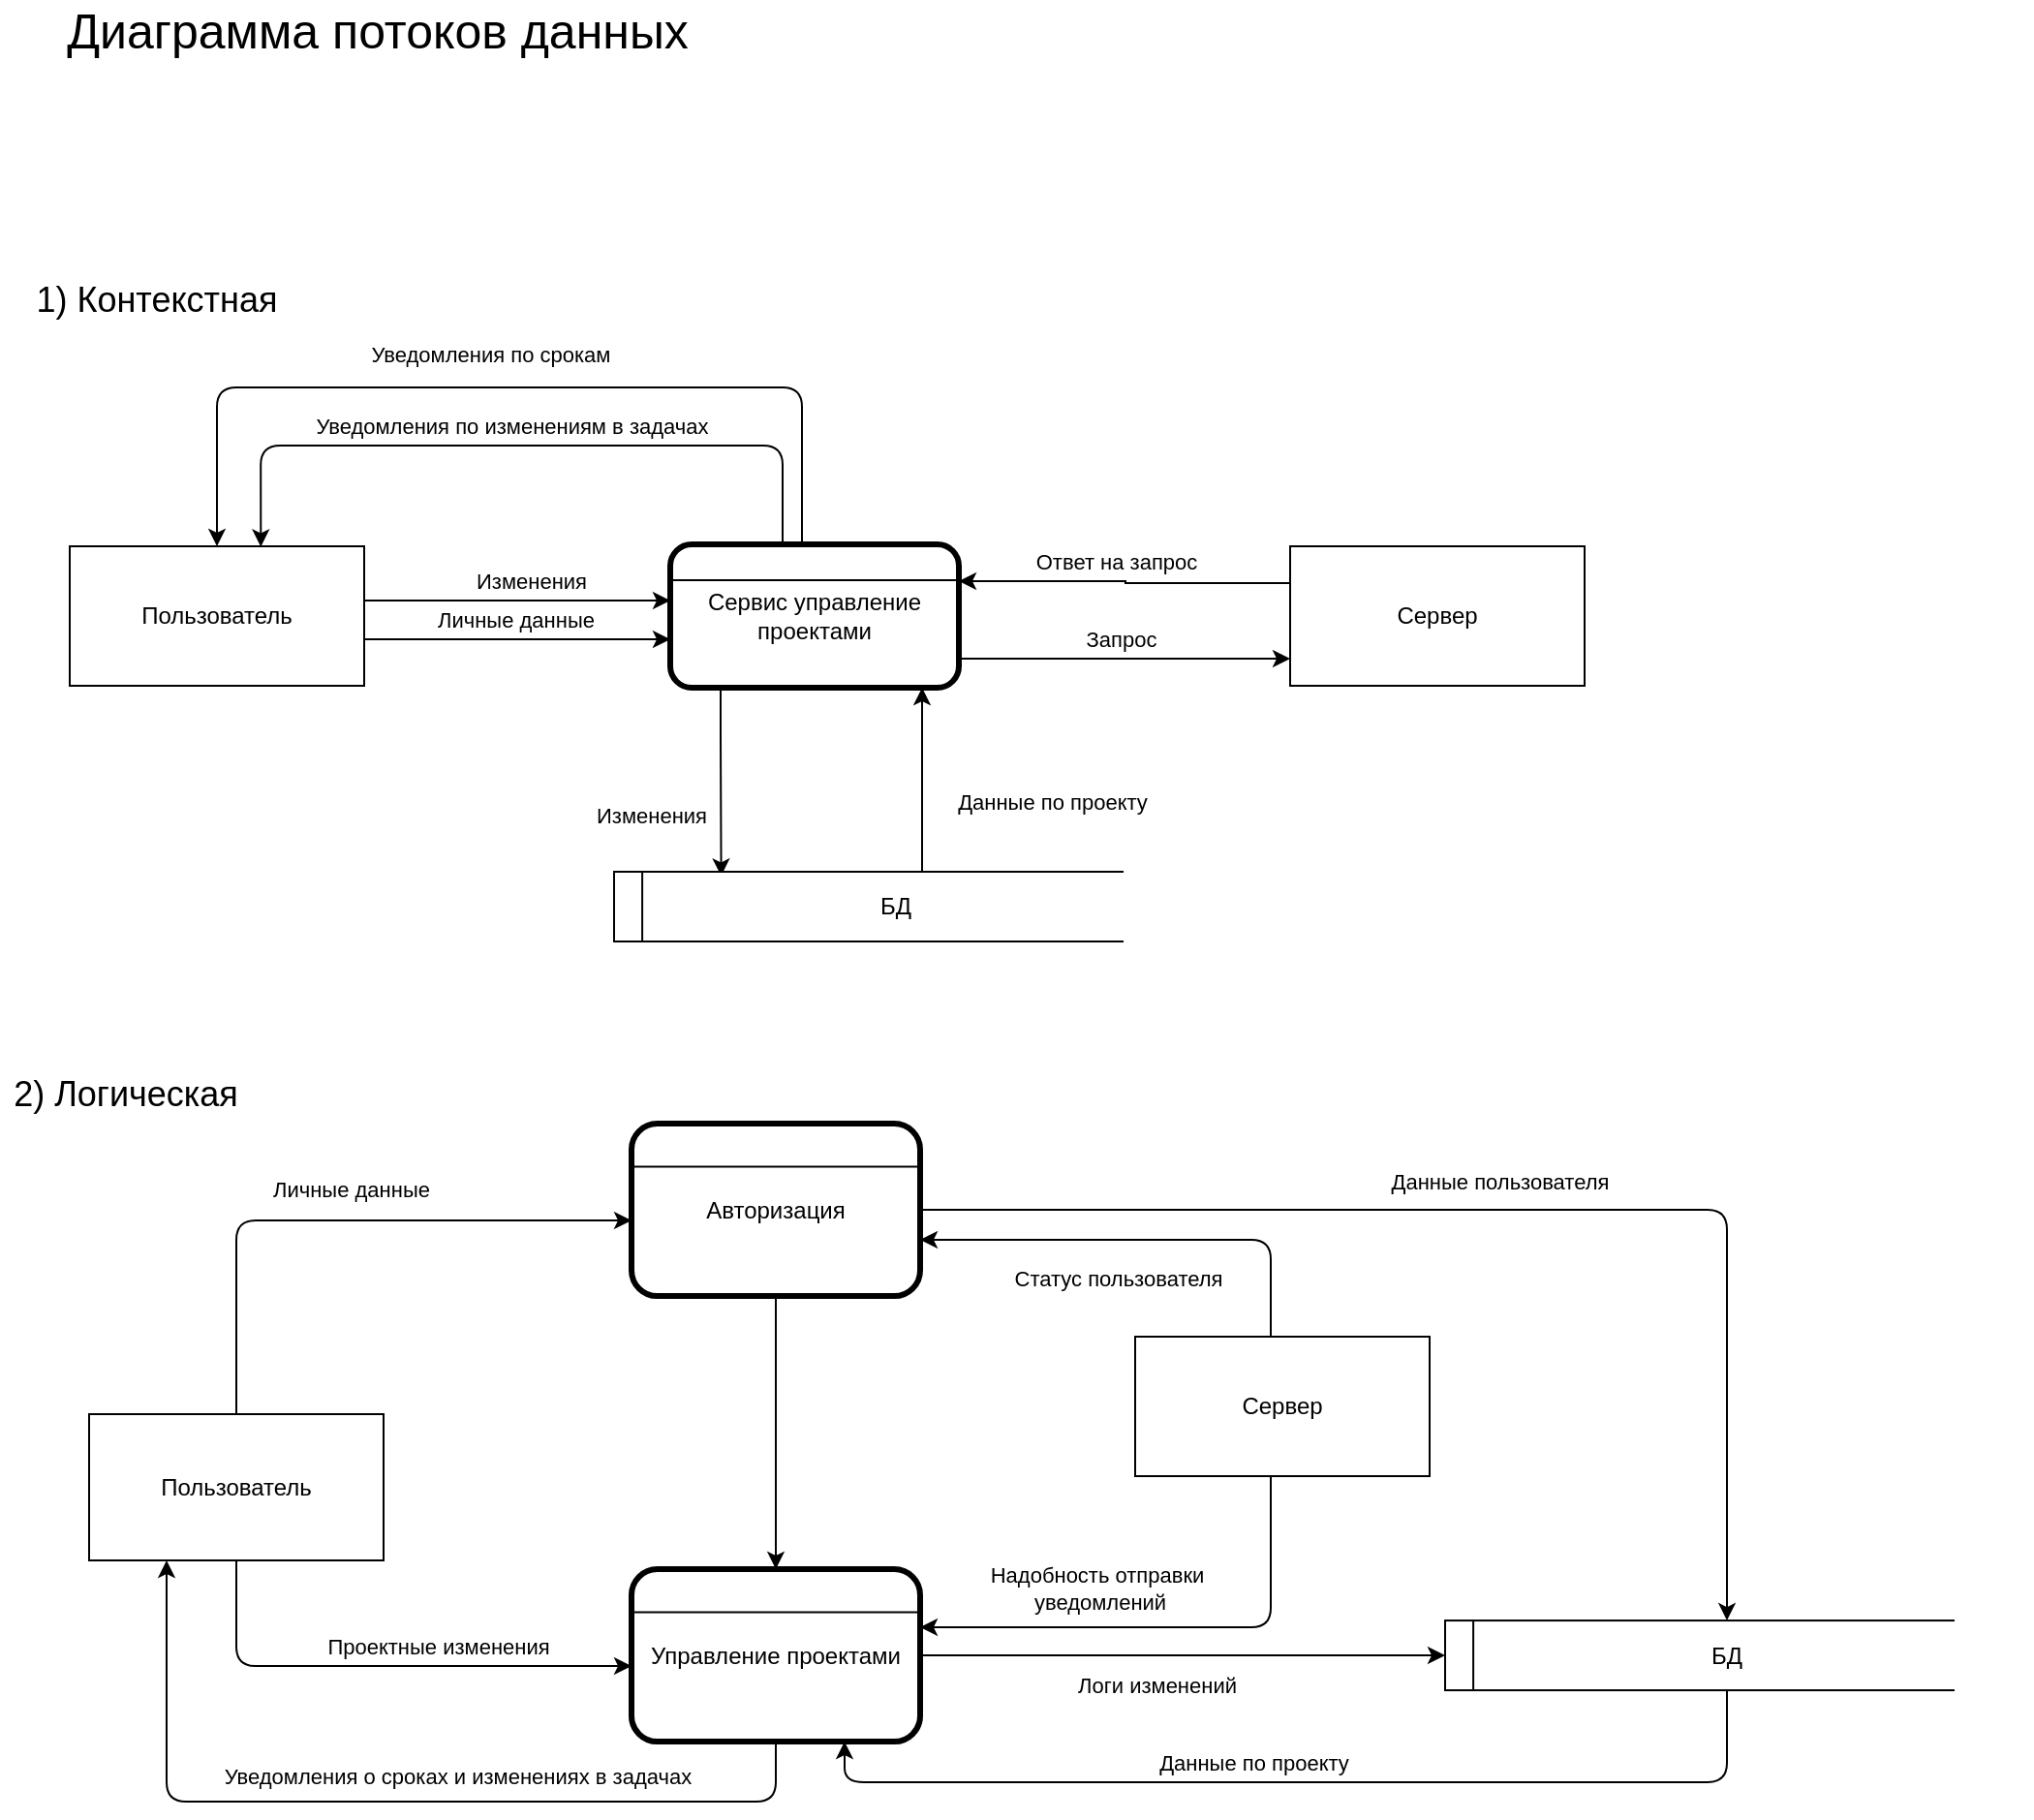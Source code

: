 <mxfile version="24.7.17">
  <diagram name="Страница — 1" id="5Rap4hMPtBYkD7p5FKQf">
    <mxGraphModel dx="2625" dy="1553" grid="1" gridSize="10" guides="1" tooltips="1" connect="1" arrows="1" fold="1" page="1" pageScale="1" pageWidth="827" pageHeight="1169" math="0" shadow="0">
      <root>
        <mxCell id="0" />
        <mxCell id="1" parent="0" />
        <mxCell id="pnVrQwZXtjk9hBTqcSJF-15" style="edgeStyle=orthogonalEdgeStyle;rounded=1;orthogonalLoop=1;jettySize=auto;html=1;strokeColor=default;curved=0;" edge="1" parent="1" source="pnVrQwZXtjk9hBTqcSJF-17" target="pnVrQwZXtjk9hBTqcSJF-21">
          <mxGeometry relative="1" as="geometry">
            <Array as="points">
              <mxPoint x="438" y="410" />
              <mxPoint x="136" y="410" />
            </Array>
          </mxGeometry>
        </mxCell>
        <mxCell id="pnVrQwZXtjk9hBTqcSJF-16" value="Уведомления по срокам" style="edgeLabel;html=1;align=center;verticalAlign=middle;resizable=0;points=[];" vertex="1" connectable="0" parent="pnVrQwZXtjk9hBTqcSJF-15">
          <mxGeometry x="0.27" relative="1" as="geometry">
            <mxPoint x="53" y="-17" as="offset" />
          </mxGeometry>
        </mxCell>
        <mxCell id="pnVrQwZXtjk9hBTqcSJF-34" style="edgeStyle=orthogonalEdgeStyle;rounded=0;orthogonalLoop=1;jettySize=auto;html=1;entryX=0.19;entryY=0.06;entryDx=0;entryDy=0;entryPerimeter=0;" edge="1" parent="1" source="pnVrQwZXtjk9hBTqcSJF-17" target="pnVrQwZXtjk9hBTqcSJF-29">
          <mxGeometry relative="1" as="geometry">
            <Array as="points">
              <mxPoint x="396" y="590" />
              <mxPoint x="396" y="590" />
            </Array>
          </mxGeometry>
        </mxCell>
        <mxCell id="pnVrQwZXtjk9hBTqcSJF-35" value="Изменения" style="edgeLabel;html=1;align=center;verticalAlign=middle;resizable=0;points=[];" vertex="1" connectable="0" parent="pnVrQwZXtjk9hBTqcSJF-34">
          <mxGeometry x="-0.251" relative="1" as="geometry">
            <mxPoint x="-36" y="29" as="offset" />
          </mxGeometry>
        </mxCell>
        <mxCell id="pnVrQwZXtjk9hBTqcSJF-72" style="edgeStyle=orthogonalEdgeStyle;rounded=0;orthogonalLoop=1;jettySize=auto;html=1;" edge="1" parent="1" source="pnVrQwZXtjk9hBTqcSJF-17" target="pnVrQwZXtjk9hBTqcSJF-66">
          <mxGeometry relative="1" as="geometry">
            <Array as="points">
              <mxPoint x="600" y="550" />
              <mxPoint x="600" y="550" />
            </Array>
          </mxGeometry>
        </mxCell>
        <mxCell id="pnVrQwZXtjk9hBTqcSJF-17" value="Сервис управление проектами" style="rounded=1;whiteSpace=wrap;html=1;strokeWidth=3;" vertex="1" parent="1">
          <mxGeometry x="370" y="491" width="149" height="74" as="geometry" />
        </mxCell>
        <mxCell id="pnVrQwZXtjk9hBTqcSJF-18" value="" style="endArrow=none;html=1;rounded=0;exitX=0;exitY=0.25;exitDx=0;exitDy=0;entryX=1;entryY=0.25;entryDx=0;entryDy=0;strokeWidth=1;" edge="1" parent="1" source="pnVrQwZXtjk9hBTqcSJF-17" target="pnVrQwZXtjk9hBTqcSJF-17">
          <mxGeometry width="50" height="50" relative="1" as="geometry">
            <mxPoint x="17" y="186" as="sourcePoint" />
            <mxPoint x="67" y="136" as="targetPoint" />
          </mxGeometry>
        </mxCell>
        <mxCell id="pnVrQwZXtjk9hBTqcSJF-19" style="edgeStyle=orthogonalEdgeStyle;rounded=0;orthogonalLoop=1;jettySize=auto;html=1;" edge="1" parent="1" source="pnVrQwZXtjk9hBTqcSJF-21" target="pnVrQwZXtjk9hBTqcSJF-17">
          <mxGeometry relative="1" as="geometry">
            <Array as="points">
              <mxPoint x="290" y="520" />
              <mxPoint x="290" y="520" />
            </Array>
          </mxGeometry>
        </mxCell>
        <mxCell id="pnVrQwZXtjk9hBTqcSJF-20" value="Изменения" style="edgeLabel;html=1;align=center;verticalAlign=middle;resizable=0;points=[];" vertex="1" connectable="0" parent="pnVrQwZXtjk9hBTqcSJF-19">
          <mxGeometry x="-0.242" y="1" relative="1" as="geometry">
            <mxPoint x="26" y="-9" as="offset" />
          </mxGeometry>
        </mxCell>
        <mxCell id="pnVrQwZXtjk9hBTqcSJF-68" style="edgeStyle=orthogonalEdgeStyle;rounded=0;orthogonalLoop=1;jettySize=auto;html=1;" edge="1" parent="1" source="pnVrQwZXtjk9hBTqcSJF-21" target="pnVrQwZXtjk9hBTqcSJF-17">
          <mxGeometry relative="1" as="geometry">
            <Array as="points">
              <mxPoint x="290" y="540" />
              <mxPoint x="290" y="540" />
            </Array>
          </mxGeometry>
        </mxCell>
        <mxCell id="pnVrQwZXtjk9hBTqcSJF-69" value="Личные данные" style="edgeLabel;html=1;align=center;verticalAlign=middle;resizable=0;points=[];" vertex="1" connectable="0" parent="pnVrQwZXtjk9hBTqcSJF-68">
          <mxGeometry x="-0.15" relative="1" as="geometry">
            <mxPoint x="11" y="-10" as="offset" />
          </mxGeometry>
        </mxCell>
        <mxCell id="pnVrQwZXtjk9hBTqcSJF-21" value="Пользователь" style="rounded=0;whiteSpace=wrap;html=1;" vertex="1" parent="1">
          <mxGeometry x="60" y="492" width="152" height="72" as="geometry" />
        </mxCell>
        <mxCell id="pnVrQwZXtjk9hBTqcSJF-28" value="" style="group" vertex="1" connectable="0" parent="1">
          <mxGeometry x="341" y="651" width="303" height="54" as="geometry" />
        </mxCell>
        <mxCell id="pnVrQwZXtjk9hBTqcSJF-29" value="БД" style="rounded=0;whiteSpace=wrap;html=1;" vertex="1" parent="pnVrQwZXtjk9hBTqcSJF-28">
          <mxGeometry y="9" width="291" height="36" as="geometry" />
        </mxCell>
        <mxCell id="pnVrQwZXtjk9hBTqcSJF-30" value="" style="rounded=0;whiteSpace=wrap;html=1;strokeColor=none;" vertex="1" parent="pnVrQwZXtjk9hBTqcSJF-28">
          <mxGeometry x="263" width="40" height="54" as="geometry" />
        </mxCell>
        <mxCell id="pnVrQwZXtjk9hBTqcSJF-31" value="" style="endArrow=none;html=1;rounded=0;exitX=0.05;exitY=-0.008;exitDx=0;exitDy=0;exitPerimeter=0;entryX=0.05;entryY=0.992;entryDx=0;entryDy=0;entryPerimeter=0;" edge="1" parent="pnVrQwZXtjk9hBTqcSJF-28" source="pnVrQwZXtjk9hBTqcSJF-29" target="pnVrQwZXtjk9hBTqcSJF-29">
          <mxGeometry width="50" height="50" relative="1" as="geometry">
            <mxPoint x="-6" y="-11" as="sourcePoint" />
            <mxPoint x="112" y="-154" as="targetPoint" />
          </mxGeometry>
        </mxCell>
        <mxCell id="pnVrQwZXtjk9hBTqcSJF-32" style="edgeStyle=orthogonalEdgeStyle;shape=connector;curved=0;rounded=1;orthogonalLoop=1;jettySize=auto;html=1;strokeColor=default;align=center;verticalAlign=middle;fontFamily=Helvetica;fontSize=11;fontColor=default;labelBackgroundColor=default;endArrow=classic;" edge="1" parent="1" source="pnVrQwZXtjk9hBTqcSJF-29" target="pnVrQwZXtjk9hBTqcSJF-17">
          <mxGeometry relative="1" as="geometry">
            <Array as="points">
              <mxPoint x="500" y="610" />
              <mxPoint x="500" y="610" />
            </Array>
          </mxGeometry>
        </mxCell>
        <mxCell id="pnVrQwZXtjk9hBTqcSJF-33" value="Данные по проекту" style="edgeLabel;html=1;align=center;verticalAlign=middle;resizable=0;points=[];fontFamily=Helvetica;fontSize=11;fontColor=default;labelBackgroundColor=default;" vertex="1" connectable="0" parent="pnVrQwZXtjk9hBTqcSJF-32">
          <mxGeometry x="-0.294" y="-1" relative="1" as="geometry">
            <mxPoint x="66" y="-3" as="offset" />
          </mxGeometry>
        </mxCell>
        <mxCell id="pnVrQwZXtjk9hBTqcSJF-40" style="edgeStyle=orthogonalEdgeStyle;rounded=1;orthogonalLoop=1;jettySize=auto;html=1;entryX=0.649;entryY=0.003;entryDx=0;entryDy=0;entryPerimeter=0;curved=0;" edge="1" parent="1" source="pnVrQwZXtjk9hBTqcSJF-17" target="pnVrQwZXtjk9hBTqcSJF-21">
          <mxGeometry relative="1" as="geometry">
            <Array as="points">
              <mxPoint x="428" y="440" />
              <mxPoint x="159" y="440" />
            </Array>
          </mxGeometry>
        </mxCell>
        <mxCell id="pnVrQwZXtjk9hBTqcSJF-41" value="Уведомления по изменениям в задачах" style="edgeLabel;html=1;align=center;verticalAlign=middle;resizable=0;points=[];" vertex="1" connectable="0" parent="pnVrQwZXtjk9hBTqcSJF-40">
          <mxGeometry x="0.122" y="-2" relative="1" as="geometry">
            <mxPoint x="18" y="-8" as="offset" />
          </mxGeometry>
        </mxCell>
        <mxCell id="pnVrQwZXtjk9hBTqcSJF-98" style="edgeStyle=orthogonalEdgeStyle;shape=connector;curved=0;rounded=1;orthogonalLoop=1;jettySize=auto;html=1;strokeColor=default;align=center;verticalAlign=middle;fontFamily=Helvetica;fontSize=11;fontColor=default;labelBackgroundColor=default;endArrow=classic;" edge="1" parent="1" source="pnVrQwZXtjk9hBTqcSJF-46" target="pnVrQwZXtjk9hBTqcSJF-50">
          <mxGeometry relative="1" as="geometry">
            <Array as="points">
              <mxPoint x="425" y="1140" />
              <mxPoint x="110" y="1140" />
            </Array>
          </mxGeometry>
        </mxCell>
        <mxCell id="pnVrQwZXtjk9hBTqcSJF-99" value="Уведомления о сроках и изменениях в задачах" style="edgeLabel;html=1;align=center;verticalAlign=middle;resizable=0;points=[];fontFamily=Helvetica;fontSize=11;fontColor=default;labelBackgroundColor=default;" vertex="1" connectable="0" parent="pnVrQwZXtjk9hBTqcSJF-98">
          <mxGeometry x="0.143" relative="1" as="geometry">
            <mxPoint x="73" y="-13" as="offset" />
          </mxGeometry>
        </mxCell>
        <mxCell id="pnVrQwZXtjk9hBTqcSJF-102" style="edgeStyle=orthogonalEdgeStyle;shape=connector;curved=0;rounded=1;orthogonalLoop=1;jettySize=auto;html=1;strokeColor=default;align=center;verticalAlign=middle;fontFamily=Helvetica;fontSize=11;fontColor=default;labelBackgroundColor=default;endArrow=classic;" edge="1" parent="1" source="pnVrQwZXtjk9hBTqcSJF-46" target="pnVrQwZXtjk9hBTqcSJF-52">
          <mxGeometry relative="1" as="geometry" />
        </mxCell>
        <mxCell id="pnVrQwZXtjk9hBTqcSJF-103" value="Логи изменений" style="edgeLabel;html=1;align=center;verticalAlign=middle;resizable=0;points=[];fontFamily=Helvetica;fontSize=11;fontColor=default;labelBackgroundColor=default;" vertex="1" connectable="0" parent="pnVrQwZXtjk9hBTqcSJF-102">
          <mxGeometry x="-0.269" y="-1" relative="1" as="geometry">
            <mxPoint x="23" y="14" as="offset" />
          </mxGeometry>
        </mxCell>
        <mxCell id="pnVrQwZXtjk9hBTqcSJF-46" value="Управление проектами" style="rounded=1;whiteSpace=wrap;html=1;strokeWidth=3;" vertex="1" parent="1">
          <mxGeometry x="350" y="1020" width="149" height="89.06" as="geometry" />
        </mxCell>
        <mxCell id="pnVrQwZXtjk9hBTqcSJF-47" value="" style="endArrow=none;html=1;rounded=0;exitX=0;exitY=0.25;exitDx=0;exitDy=0;entryX=1;entryY=0.25;entryDx=0;entryDy=0;strokeWidth=1;" edge="1" parent="1" source="pnVrQwZXtjk9hBTqcSJF-46" target="pnVrQwZXtjk9hBTqcSJF-46">
          <mxGeometry width="50" height="50" relative="1" as="geometry">
            <mxPoint x="326" y="616.94" as="sourcePoint" />
            <mxPoint x="376" y="566.94" as="targetPoint" />
          </mxGeometry>
        </mxCell>
        <mxCell id="pnVrQwZXtjk9hBTqcSJF-88" style="edgeStyle=orthogonalEdgeStyle;rounded=1;orthogonalLoop=1;jettySize=auto;html=1;curved=0;" edge="1" parent="1" source="pnVrQwZXtjk9hBTqcSJF-50" target="pnVrQwZXtjk9hBTqcSJF-86">
          <mxGeometry relative="1" as="geometry">
            <Array as="points">
              <mxPoint x="146" y="840" />
            </Array>
          </mxGeometry>
        </mxCell>
        <mxCell id="pnVrQwZXtjk9hBTqcSJF-89" value="Личные данные" style="edgeLabel;html=1;align=center;verticalAlign=middle;resizable=0;points=[];" vertex="1" connectable="0" parent="pnVrQwZXtjk9hBTqcSJF-88">
          <mxGeometry x="-0.228" y="2" relative="1" as="geometry">
            <mxPoint x="41" y="-14" as="offset" />
          </mxGeometry>
        </mxCell>
        <mxCell id="pnVrQwZXtjk9hBTqcSJF-96" style="edgeStyle=orthogonalEdgeStyle;shape=connector;curved=0;rounded=1;orthogonalLoop=1;jettySize=auto;html=1;strokeColor=default;align=center;verticalAlign=middle;fontFamily=Helvetica;fontSize=11;fontColor=default;labelBackgroundColor=default;endArrow=classic;" edge="1" parent="1" source="pnVrQwZXtjk9hBTqcSJF-50" target="pnVrQwZXtjk9hBTqcSJF-46">
          <mxGeometry relative="1" as="geometry">
            <Array as="points">
              <mxPoint x="146" y="1070" />
            </Array>
          </mxGeometry>
        </mxCell>
        <mxCell id="pnVrQwZXtjk9hBTqcSJF-97" value="Проектные изменения" style="edgeLabel;html=1;align=center;verticalAlign=middle;resizable=0;points=[];fontFamily=Helvetica;fontSize=11;fontColor=default;labelBackgroundColor=default;" vertex="1" connectable="0" parent="pnVrQwZXtjk9hBTqcSJF-96">
          <mxGeometry x="0.079" y="-1" relative="1" as="geometry">
            <mxPoint x="19" y="-11" as="offset" />
          </mxGeometry>
        </mxCell>
        <mxCell id="pnVrQwZXtjk9hBTqcSJF-50" value="Пользователь" style="rounded=0;whiteSpace=wrap;html=1;" vertex="1" parent="1">
          <mxGeometry x="70" y="940" width="152" height="75.5" as="geometry" />
        </mxCell>
        <mxCell id="pnVrQwZXtjk9hBTqcSJF-51" value="" style="group" vertex="1" connectable="0" parent="1">
          <mxGeometry x="770" y="1037.53" width="303" height="54" as="geometry" />
        </mxCell>
        <mxCell id="pnVrQwZXtjk9hBTqcSJF-52" value="БД" style="rounded=0;whiteSpace=wrap;html=1;" vertex="1" parent="pnVrQwZXtjk9hBTqcSJF-51">
          <mxGeometry y="9" width="291" height="36" as="geometry" />
        </mxCell>
        <mxCell id="pnVrQwZXtjk9hBTqcSJF-53" value="" style="rounded=0;whiteSpace=wrap;html=1;strokeColor=none;" vertex="1" parent="pnVrQwZXtjk9hBTqcSJF-51">
          <mxGeometry x="263" width="40" height="54" as="geometry" />
        </mxCell>
        <mxCell id="pnVrQwZXtjk9hBTqcSJF-54" value="" style="endArrow=none;html=1;rounded=0;exitX=0.05;exitY=-0.008;exitDx=0;exitDy=0;exitPerimeter=0;entryX=0.05;entryY=0.992;entryDx=0;entryDy=0;entryPerimeter=0;" edge="1" parent="pnVrQwZXtjk9hBTqcSJF-51" source="pnVrQwZXtjk9hBTqcSJF-52" target="pnVrQwZXtjk9hBTqcSJF-52">
          <mxGeometry width="50" height="50" relative="1" as="geometry">
            <mxPoint x="-6" y="-11" as="sourcePoint" />
            <mxPoint x="112" y="-154" as="targetPoint" />
          </mxGeometry>
        </mxCell>
        <mxCell id="pnVrQwZXtjk9hBTqcSJF-70" style="edgeStyle=orthogonalEdgeStyle;rounded=0;orthogonalLoop=1;jettySize=auto;html=1;" edge="1" parent="1">
          <mxGeometry relative="1" as="geometry">
            <mxPoint x="690.0" y="510.966" as="sourcePoint" />
            <mxPoint x="519" y="510.0" as="targetPoint" />
            <Array as="points">
              <mxPoint x="605" y="510" />
            </Array>
          </mxGeometry>
        </mxCell>
        <mxCell id="pnVrQwZXtjk9hBTqcSJF-71" value="Запрос&amp;nbsp;" style="edgeLabel;html=1;align=center;verticalAlign=middle;resizable=0;points=[];" vertex="1" connectable="0" parent="pnVrQwZXtjk9hBTqcSJF-70">
          <mxGeometry x="0.242" y="2" relative="1" as="geometry">
            <mxPoint x="20" y="28" as="offset" />
          </mxGeometry>
        </mxCell>
        <mxCell id="pnVrQwZXtjk9hBTqcSJF-73" value="Ответ на запрос" style="edgeLabel;html=1;align=center;verticalAlign=middle;resizable=0;points=[];" vertex="1" connectable="0" parent="pnVrQwZXtjk9hBTqcSJF-70">
          <mxGeometry x="0.201" y="-1" relative="1" as="geometry">
            <mxPoint x="12" y="-9" as="offset" />
          </mxGeometry>
        </mxCell>
        <mxCell id="pnVrQwZXtjk9hBTqcSJF-66" value="Сервер" style="rounded=0;whiteSpace=wrap;html=1;" vertex="1" parent="1">
          <mxGeometry x="690" y="492" width="152" height="72" as="geometry" />
        </mxCell>
        <mxCell id="pnVrQwZXtjk9hBTqcSJF-95" style="edgeStyle=orthogonalEdgeStyle;shape=connector;curved=0;rounded=1;orthogonalLoop=1;jettySize=auto;html=1;strokeColor=default;align=center;verticalAlign=middle;fontFamily=Helvetica;fontSize=11;fontColor=default;labelBackgroundColor=default;endArrow=classic;" edge="1" parent="1" source="pnVrQwZXtjk9hBTqcSJF-86" target="pnVrQwZXtjk9hBTqcSJF-46">
          <mxGeometry relative="1" as="geometry" />
        </mxCell>
        <mxCell id="pnVrQwZXtjk9hBTqcSJF-100" style="edgeStyle=orthogonalEdgeStyle;shape=connector;curved=0;rounded=1;orthogonalLoop=1;jettySize=auto;html=1;entryX=0.5;entryY=0;entryDx=0;entryDy=0;strokeColor=default;align=center;verticalAlign=middle;fontFamily=Helvetica;fontSize=11;fontColor=default;labelBackgroundColor=default;endArrow=classic;jumpStyle=arc;" edge="1" parent="1" source="pnVrQwZXtjk9hBTqcSJF-86" target="pnVrQwZXtjk9hBTqcSJF-52">
          <mxGeometry relative="1" as="geometry" />
        </mxCell>
        <mxCell id="pnVrQwZXtjk9hBTqcSJF-101" value="Данные пользователя" style="edgeLabel;html=1;align=center;verticalAlign=middle;resizable=0;points=[];fontFamily=Helvetica;fontSize=11;fontColor=default;labelBackgroundColor=default;" vertex="1" connectable="0" parent="pnVrQwZXtjk9hBTqcSJF-100">
          <mxGeometry x="-0.145" y="4" relative="1" as="geometry">
            <mxPoint x="30" y="-11" as="offset" />
          </mxGeometry>
        </mxCell>
        <mxCell id="pnVrQwZXtjk9hBTqcSJF-86" value="Авторизация" style="rounded=1;whiteSpace=wrap;html=1;strokeWidth=3;" vertex="1" parent="1">
          <mxGeometry x="350" y="790" width="149" height="89.06" as="geometry" />
        </mxCell>
        <mxCell id="pnVrQwZXtjk9hBTqcSJF-87" value="" style="endArrow=none;html=1;rounded=0;exitX=0;exitY=0.25;exitDx=0;exitDy=0;entryX=1;entryY=0.25;entryDx=0;entryDy=0;strokeWidth=1;" edge="1" parent="1" source="pnVrQwZXtjk9hBTqcSJF-86" target="pnVrQwZXtjk9hBTqcSJF-86">
          <mxGeometry width="50" height="50" relative="1" as="geometry">
            <mxPoint x="337" y="445.0" as="sourcePoint" />
            <mxPoint x="387" y="395.0" as="targetPoint" />
          </mxGeometry>
        </mxCell>
        <mxCell id="pnVrQwZXtjk9hBTqcSJF-93" style="edgeStyle=orthogonalEdgeStyle;shape=connector;curved=0;rounded=1;orthogonalLoop=1;jettySize=auto;html=1;strokeColor=default;align=center;verticalAlign=middle;fontFamily=Helvetica;fontSize=11;fontColor=default;labelBackgroundColor=default;endArrow=classic;" edge="1" parent="1" source="pnVrQwZXtjk9hBTqcSJF-92" target="pnVrQwZXtjk9hBTqcSJF-86">
          <mxGeometry relative="1" as="geometry">
            <Array as="points">
              <mxPoint x="680" y="850" />
            </Array>
          </mxGeometry>
        </mxCell>
        <mxCell id="pnVrQwZXtjk9hBTqcSJF-94" value="Статус пользователя" style="edgeLabel;html=1;align=center;verticalAlign=middle;resizable=0;points=[];fontFamily=Helvetica;fontSize=11;fontColor=default;labelBackgroundColor=default;" vertex="1" connectable="0" parent="pnVrQwZXtjk9hBTqcSJF-93">
          <mxGeometry x="0.276" relative="1" as="geometry">
            <mxPoint x="18" y="20" as="offset" />
          </mxGeometry>
        </mxCell>
        <mxCell id="pnVrQwZXtjk9hBTqcSJF-104" style="edgeStyle=orthogonalEdgeStyle;shape=connector;curved=0;rounded=1;orthogonalLoop=1;jettySize=auto;html=1;strokeColor=default;align=center;verticalAlign=middle;fontFamily=Helvetica;fontSize=11;fontColor=default;labelBackgroundColor=default;endArrow=classic;jumpStyle=arc;" edge="1" parent="1" source="pnVrQwZXtjk9hBTqcSJF-92" target="pnVrQwZXtjk9hBTqcSJF-46">
          <mxGeometry relative="1" as="geometry">
            <Array as="points">
              <mxPoint x="680" y="1050" />
            </Array>
          </mxGeometry>
        </mxCell>
        <mxCell id="pnVrQwZXtjk9hBTqcSJF-105" value="Надобность отправки&lt;div&gt;&amp;nbsp;уведомлений&lt;/div&gt;" style="edgeLabel;html=1;align=center;verticalAlign=middle;resizable=0;points=[];fontFamily=Helvetica;fontSize=11;fontColor=default;labelBackgroundColor=default;" vertex="1" connectable="0" parent="pnVrQwZXtjk9hBTqcSJF-104">
          <mxGeometry x="0.452" y="-2" relative="1" as="geometry">
            <mxPoint x="20" y="-18" as="offset" />
          </mxGeometry>
        </mxCell>
        <mxCell id="pnVrQwZXtjk9hBTqcSJF-92" value="Сервер" style="rounded=0;whiteSpace=wrap;html=1;" vertex="1" parent="1">
          <mxGeometry x="610" y="900" width="152" height="72" as="geometry" />
        </mxCell>
        <mxCell id="pnVrQwZXtjk9hBTqcSJF-106" value="Диаграмма потоков данных" style="text;html=1;align=center;verticalAlign=middle;whiteSpace=wrap;rounded=0;fontFamily=Helvetica;fontSize=25;fontColor=default;labelBackgroundColor=default;" vertex="1" parent="1">
          <mxGeometry x="24" y="210" width="390" height="30" as="geometry" />
        </mxCell>
        <mxCell id="pnVrQwZXtjk9hBTqcSJF-107" value="1) Контекстная" style="text;html=1;align=center;verticalAlign=middle;whiteSpace=wrap;rounded=0;fontFamily=Helvetica;fontSize=18;fontColor=default;labelBackgroundColor=default;" vertex="1" parent="1">
          <mxGeometry x="40" y="350" width="130" height="30" as="geometry" />
        </mxCell>
        <mxCell id="pnVrQwZXtjk9hBTqcSJF-108" value="2) Логическая" style="text;html=1;align=center;verticalAlign=middle;whiteSpace=wrap;rounded=0;fontFamily=Helvetica;fontSize=18;fontColor=default;labelBackgroundColor=default;" vertex="1" parent="1">
          <mxGeometry x="24" y="760" width="130" height="30" as="geometry" />
        </mxCell>
        <mxCell id="pnVrQwZXtjk9hBTqcSJF-109" style="edgeStyle=orthogonalEdgeStyle;shape=connector;curved=0;rounded=1;orthogonalLoop=1;jettySize=auto;html=1;strokeColor=default;align=center;verticalAlign=middle;fontFamily=Helvetica;fontSize=11;fontColor=default;labelBackgroundColor=default;endArrow=classic;" edge="1" parent="1" source="pnVrQwZXtjk9hBTqcSJF-52" target="pnVrQwZXtjk9hBTqcSJF-46">
          <mxGeometry relative="1" as="geometry">
            <Array as="points">
              <mxPoint x="916" y="1130" />
              <mxPoint x="460" y="1130" />
            </Array>
          </mxGeometry>
        </mxCell>
        <mxCell id="pnVrQwZXtjk9hBTqcSJF-110" value="Данные по проекту" style="edgeLabel;html=1;align=center;verticalAlign=middle;resizable=0;points=[];fontFamily=Helvetica;fontSize=11;fontColor=default;labelBackgroundColor=default;" vertex="1" connectable="0" parent="pnVrQwZXtjk9hBTqcSJF-109">
          <mxGeometry x="0.35" y="-1" relative="1" as="geometry">
            <mxPoint x="61" y="-9" as="offset" />
          </mxGeometry>
        </mxCell>
      </root>
    </mxGraphModel>
  </diagram>
</mxfile>

